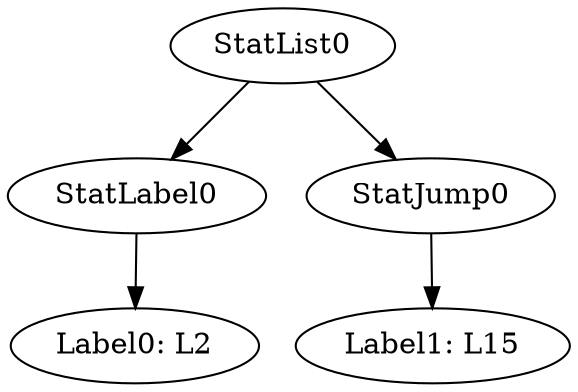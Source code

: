 digraph {
	ordering = out;
	StatJump0 -> "Label1: L15";
	StatList0 -> StatLabel0;
	StatList0 -> StatJump0;
	StatLabel0 -> "Label0: L2";
}


